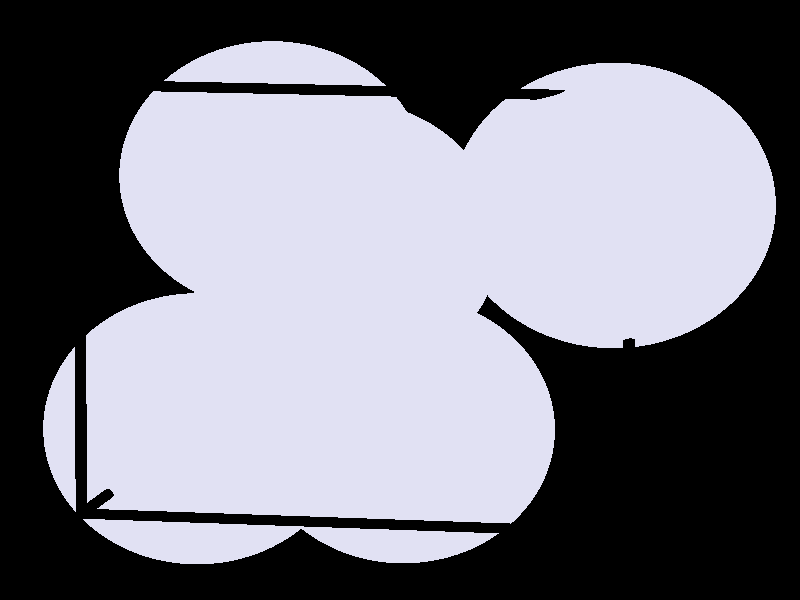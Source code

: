 #include "colors.inc"
#include "finish.inc"

global_settings {assumed_gamma 1 max_trace_level 6}
background {color White transmit 1.0}
camera {perspective
  right -6.75*x up 5.75*y
  direction 50.00*z
  location <0,0,50.00> look_at <0,0,0>}


light_source {<  2.00,   3.00,  40.00> color White
  area_light <0.70, 0, 0>, <0, 0.70, 0>, 3, 3
  adaptive 1 jitter}
// no fog
#declare simple = finish {phong 0.7}
#declare pale = finish {ambient 0.5 diffuse 0.85 roughness 0.001 specular 0.200 }
#declare intermediate = finish {ambient 0.3 diffuse 0.6 specular 0.1 roughness 0.04}
#declare vmd = finish {ambient 0.0 diffuse 0.65 phong 0.1 phong_size 40.0 specular 0.5 }
#declare jmol = finish {ambient 0.2 diffuse 0.6 specular 1 roughness 0.001 metallic}
#declare ase2 = finish {ambient 0.05 brilliance 3 diffuse 0.6 metallic specular 0.7 roughness 0.04 reflection 0.15}
#declare ase3 = finish {ambient 0.15 brilliance 2 diffuse 0.6 metallic specular 1.0 roughness 0.001 reflection 0.0}
#declare glass = finish {ambient 0.05 diffuse 0.3 specular 1.0 roughness 0.001}
#declare glass2 = finish {ambient 0.01 diffuse 0.3 specular 1.0 reflection 0.25 roughness 0.001}
#declare Rcell = 0.050;
#declare Rbond = 0.100;

#macro atom(LOC, R, COL, TRANS, FIN)
  sphere{LOC, R texture{pigment{color COL transmit TRANS} finish{FIN}}}
#end
#macro constrain(LOC, R, COL, TRANS FIN)
union{torus{R, Rcell rotate 45*z texture{pigment{color COL transmit TRANS} finish{FIN}}}
     torus{R, Rcell rotate -45*z texture{pigment{color COL transmit TRANS} finish{FIN}}}
     translate LOC}
#end

cylinder {< -2.77,  -2.11,  -1.54>, < -2.02,  -1.47,  -5.52>, Rcell pigment {Black}}
cylinder {< -2.76,   2.10,  -0.86>, < -2.00,   2.74,  -4.84>, Rcell pigment {Black}}
cylinder {<  1.95,   1.95,   0.01>, <  2.71,   2.58,  -3.96>, Rcell pigment {Black}}
cylinder {<  1.94,  -2.26,  -0.66>, <  2.70,  -1.62,  -4.64>, Rcell pigment {Black}}
cylinder {< -2.77,  -2.11,  -1.54>, < -2.76,   2.10,  -0.86>, Rcell pigment {Black}}
cylinder {< -2.02,  -1.47,  -5.52>, < -2.00,   2.74,  -4.84>, Rcell pigment {Black}}
cylinder {<  2.70,  -1.62,  -4.64>, <  2.71,   2.58,  -3.96>, Rcell pigment {Black}}
cylinder {<  1.94,  -2.26,  -0.66>, <  1.95,   1.95,   0.01>, Rcell pigment {Black}}
cylinder {< -2.77,  -2.11,  -1.54>, <  1.94,  -2.26,  -0.66>, Rcell pigment {Black}}
cylinder {< -2.02,  -1.47,  -5.52>, <  2.70,  -1.62,  -4.64>, Rcell pigment {Black}}
cylinder {< -2.00,   2.74,  -4.84>, <  2.71,   2.58,  -3.96>, Rcell pigment {Black}}
cylinder {< -2.76,   2.10,  -0.86>, <  1.95,   1.95,   0.01>, Rcell pigment {Black}}
atom(< -0.51,   0.60,  -1.83>, 1.39, rgb <0.75, 0.75, 0.90>, 0.0, ase2) // #0
atom(< -1.83,  -1.32,  -3.52>, 1.39, rgb <0.75, 0.75, 0.90>, 0.0, ase2) // #1
atom(< -1.16,   1.28,  -3.86>, 1.39, rgb <0.75, 0.75, 0.90>, 0.0, ase2) // #2
atom(<  0.03,  -1.35,  -4.32>, 1.39, rgb <0.75, 0.75, 0.90>, 0.0, ase2) // #3
atom(<  1.83,   0.92,  -0.81>, 1.39, rgb <0.75, 0.75, 0.90>, 0.0, ase2) // #4

// no constraints
